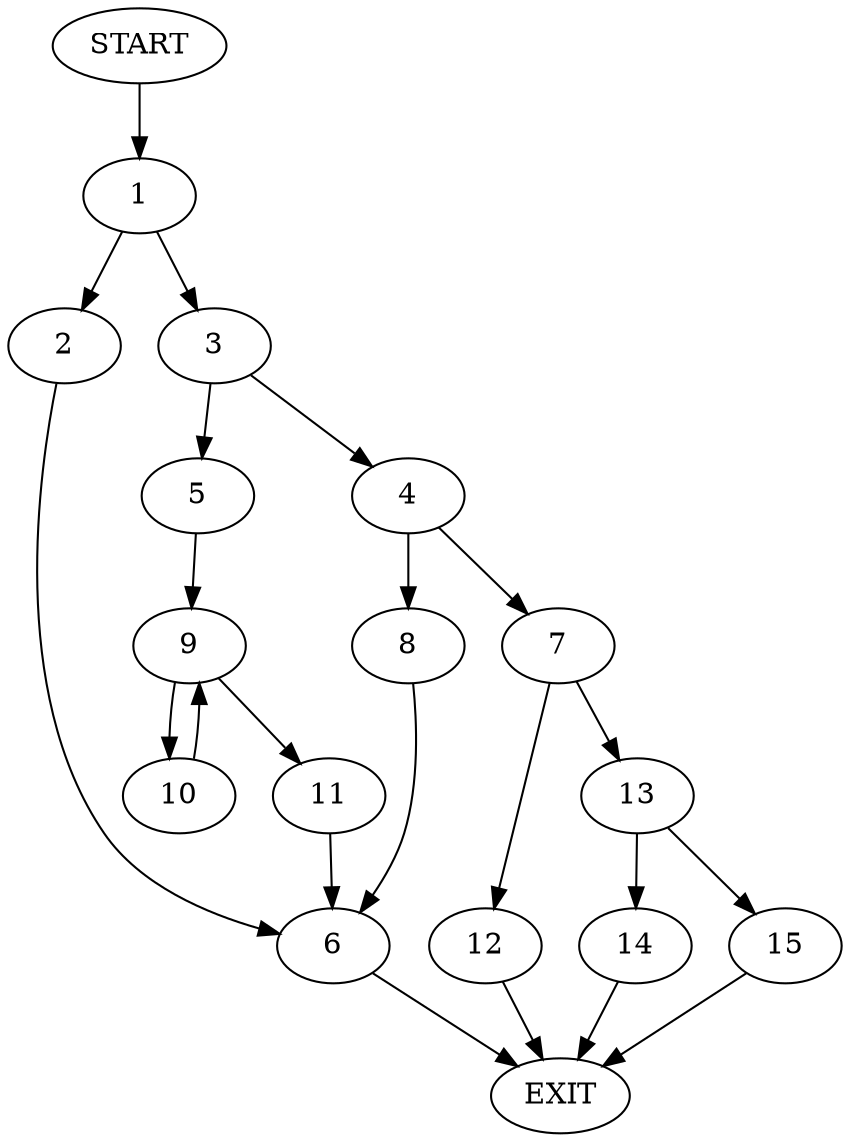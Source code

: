 digraph {
0 [label="START"]
16 [label="EXIT"]
0 -> 1
1 -> 2
1 -> 3
3 -> 4
3 -> 5
2 -> 6
6 -> 16
4 -> 7
4 -> 8
5 -> 9
9 -> 10
9 -> 11
10 -> 9
11 -> 6
8 -> 6
7 -> 12
7 -> 13
12 -> 16
13 -> 14
13 -> 15
15 -> 16
14 -> 16
}
